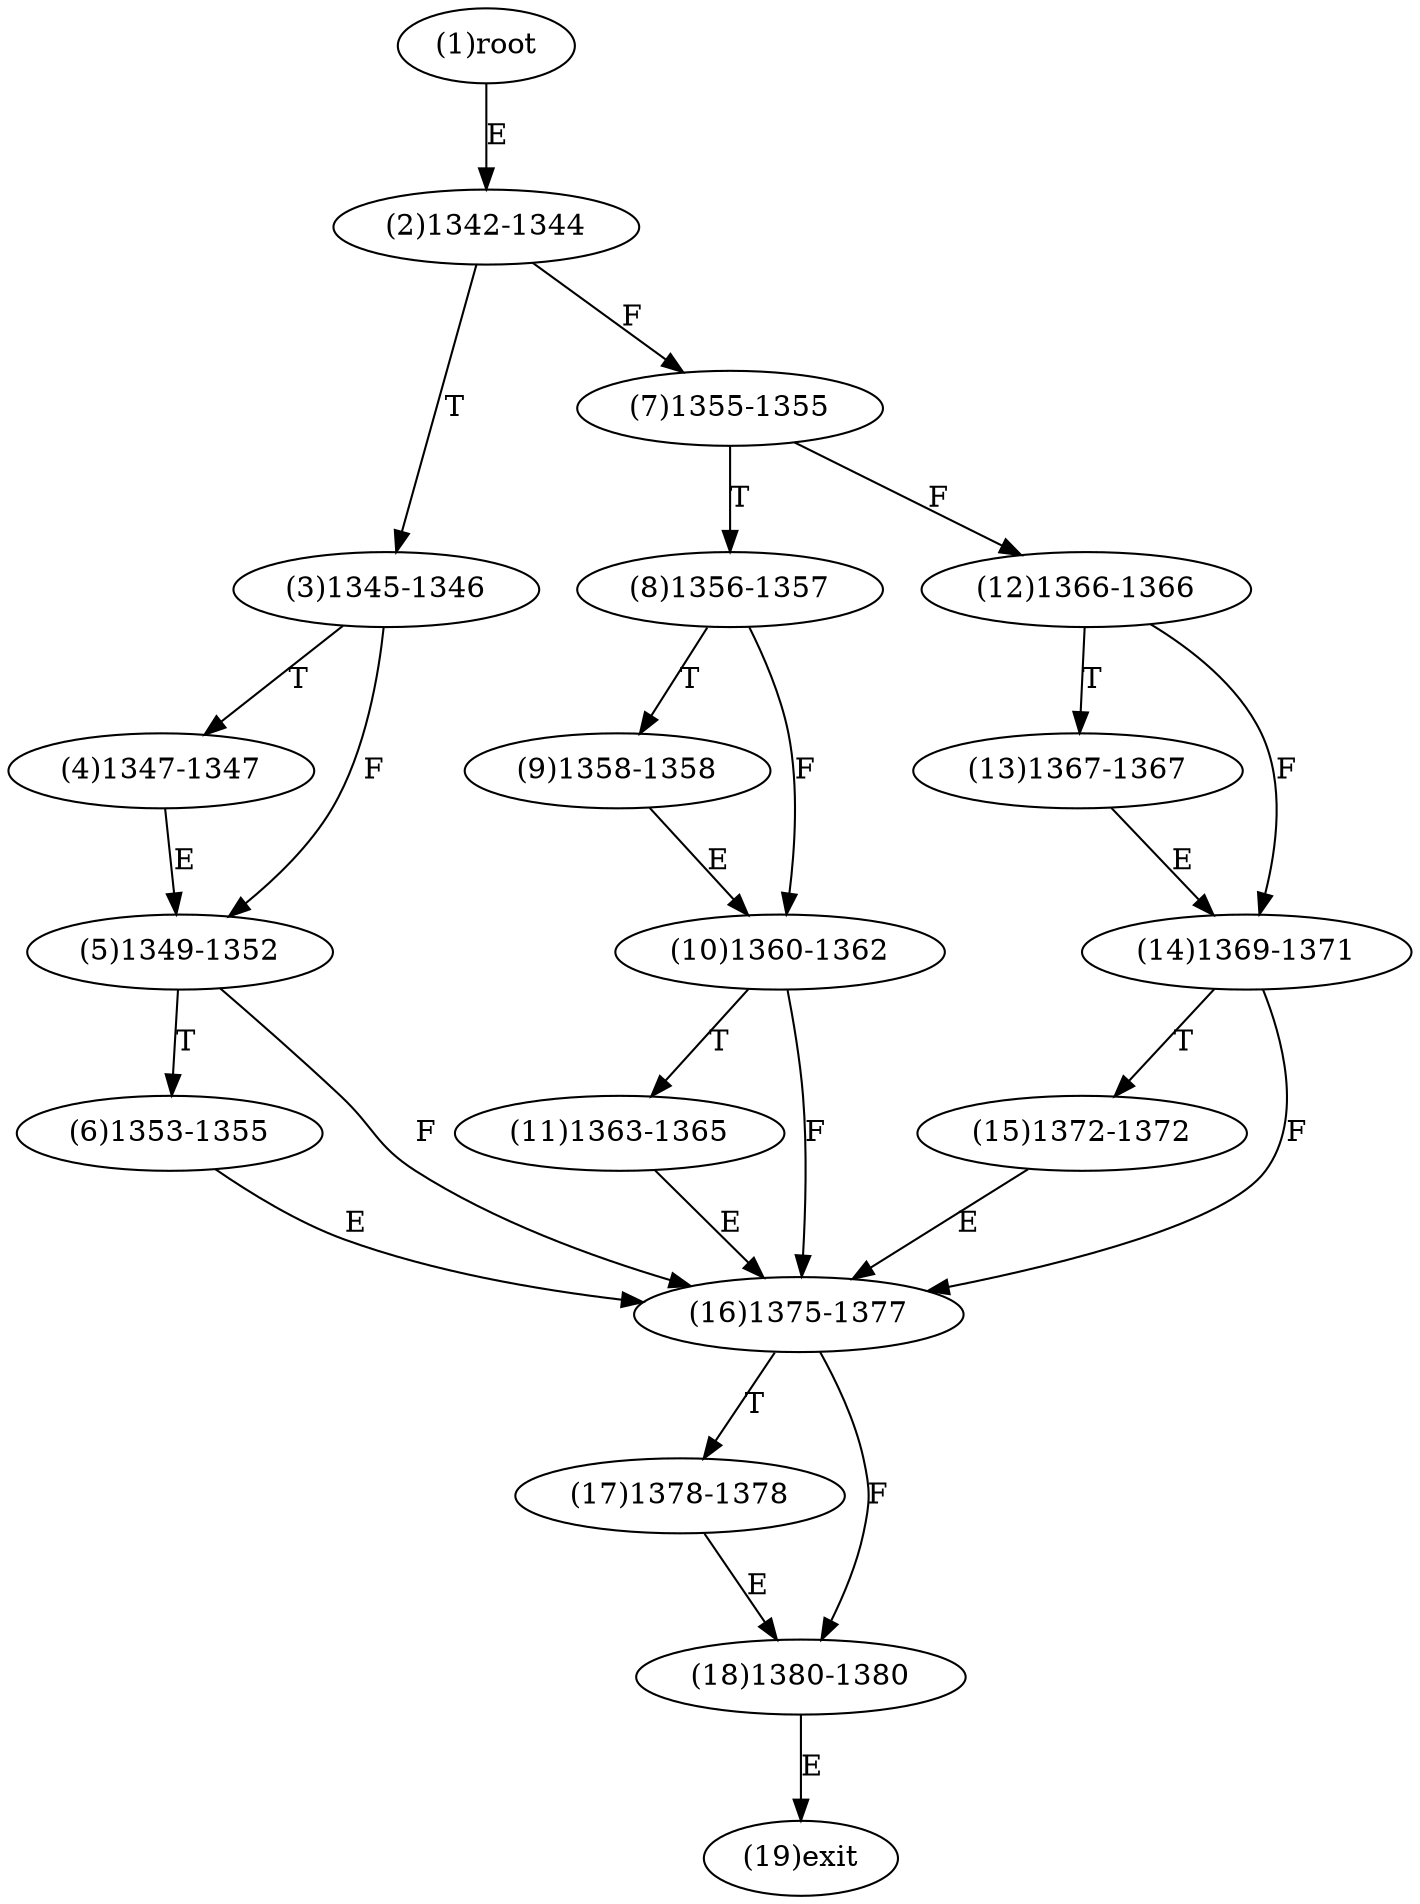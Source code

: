 digraph "" { 
1[ label="(1)root"];
2[ label="(2)1342-1344"];
3[ label="(3)1345-1346"];
4[ label="(4)1347-1347"];
5[ label="(5)1349-1352"];
6[ label="(6)1353-1355"];
7[ label="(7)1355-1355"];
8[ label="(8)1356-1357"];
9[ label="(9)1358-1358"];
10[ label="(10)1360-1362"];
11[ label="(11)1363-1365"];
12[ label="(12)1366-1366"];
13[ label="(13)1367-1367"];
14[ label="(14)1369-1371"];
15[ label="(15)1372-1372"];
17[ label="(17)1378-1378"];
16[ label="(16)1375-1377"];
19[ label="(19)exit"];
18[ label="(18)1380-1380"];
1->2[ label="E"];
2->7[ label="F"];
2->3[ label="T"];
3->5[ label="F"];
3->4[ label="T"];
4->5[ label="E"];
5->16[ label="F"];
5->6[ label="T"];
6->16[ label="E"];
7->12[ label="F"];
7->8[ label="T"];
8->10[ label="F"];
8->9[ label="T"];
9->10[ label="E"];
10->16[ label="F"];
10->11[ label="T"];
11->16[ label="E"];
12->14[ label="F"];
12->13[ label="T"];
13->14[ label="E"];
14->16[ label="F"];
14->15[ label="T"];
15->16[ label="E"];
16->18[ label="F"];
16->17[ label="T"];
17->18[ label="E"];
18->19[ label="E"];
}
